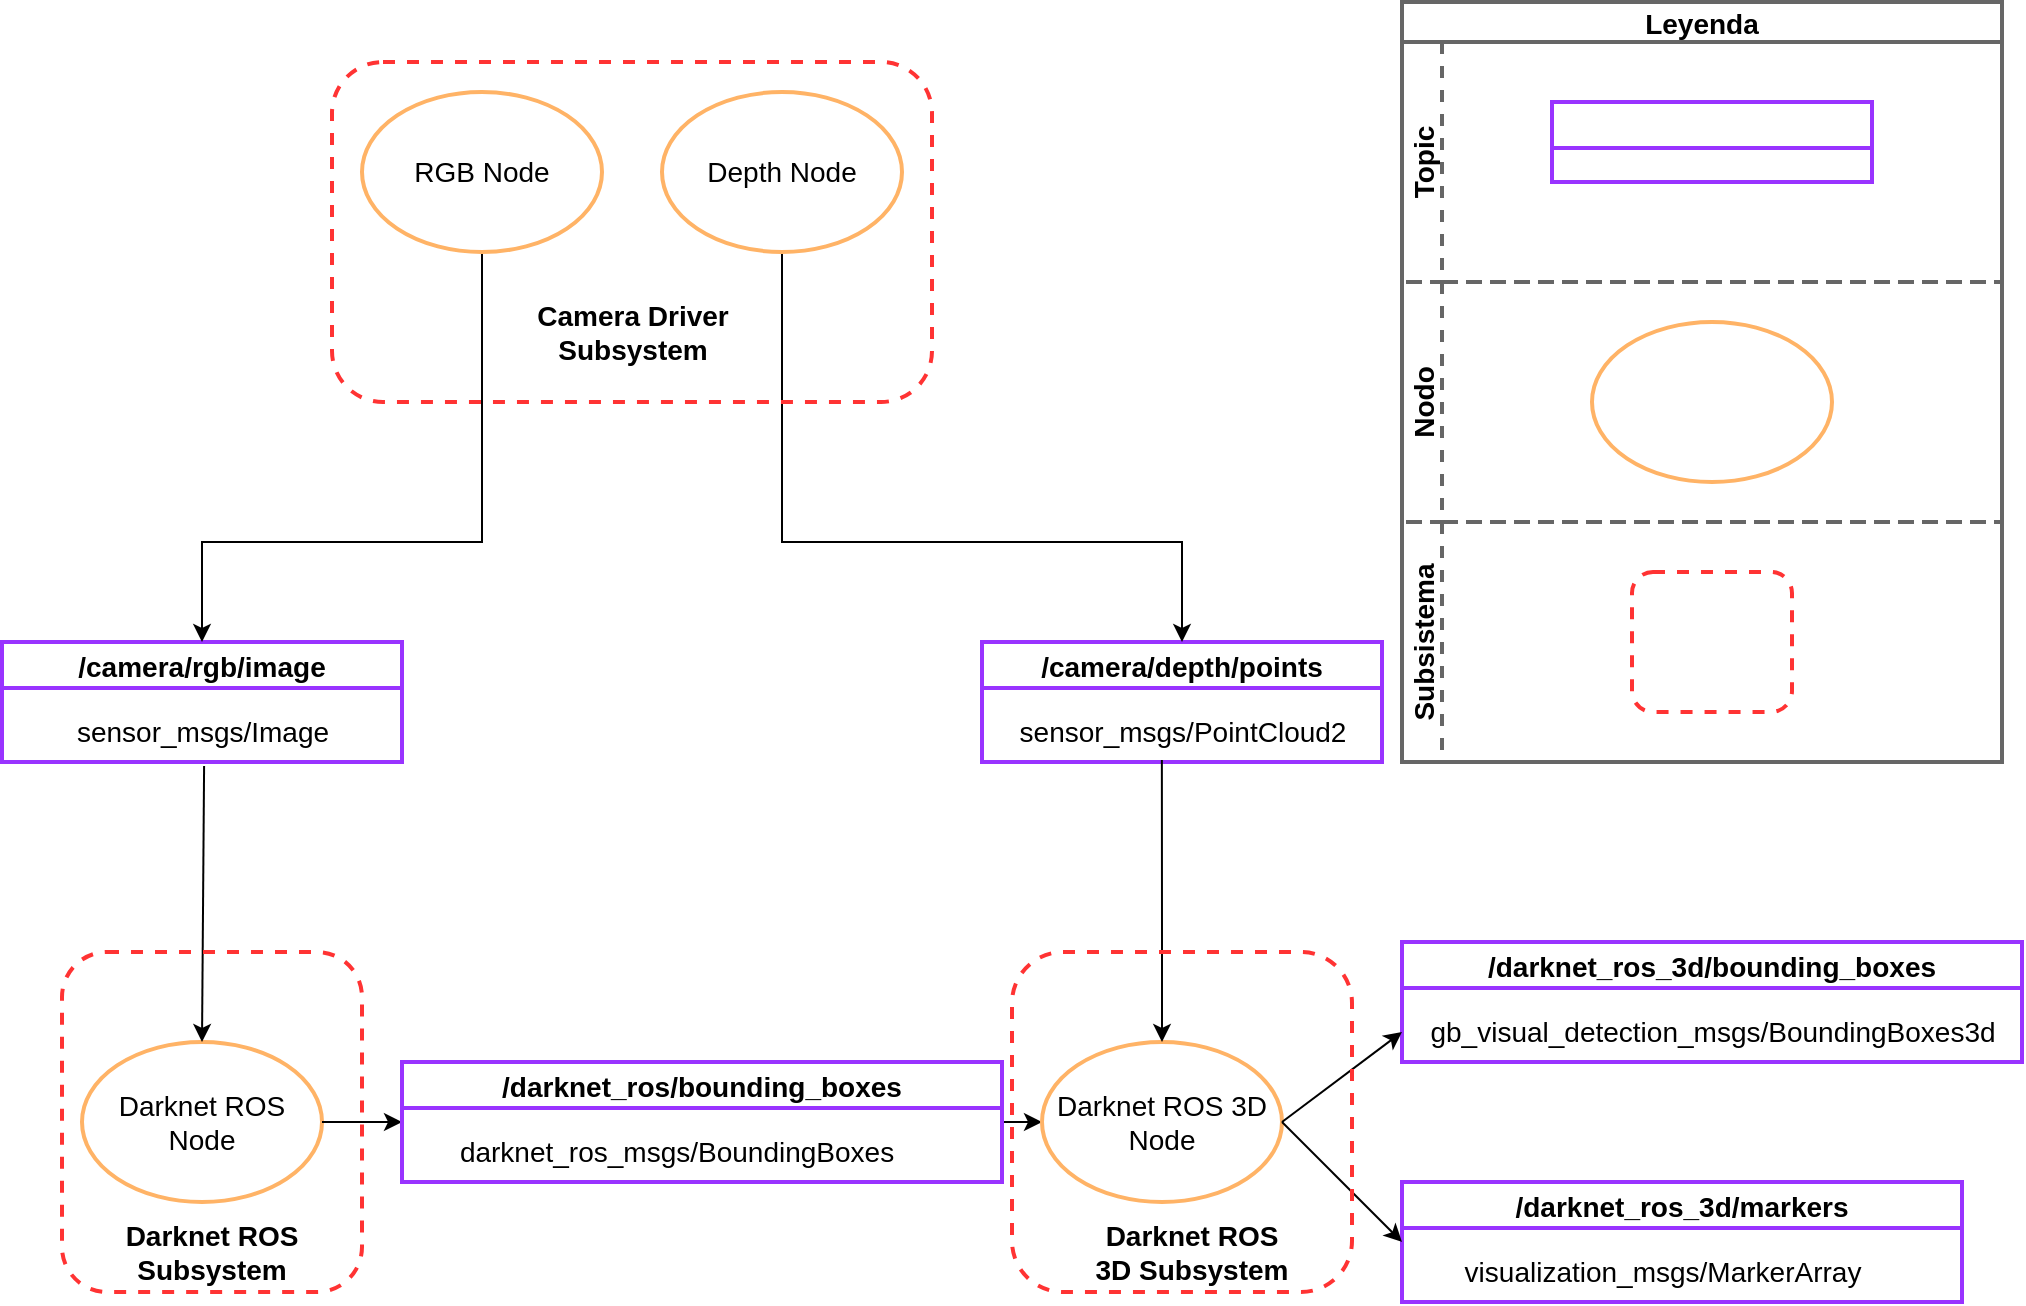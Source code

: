 <mxfile version="20.4.1" type="github">
  <diagram id="prtHgNgQTEPvFCAcTncT" name="Page-1">
    <mxGraphModel dx="2219" dy="913" grid="1" gridSize="10" guides="1" tooltips="1" connect="1" arrows="1" fold="1" page="1" pageScale="1" pageWidth="827" pageHeight="1169" math="0" shadow="0">
      <root>
        <mxCell id="0" />
        <mxCell id="1" parent="0" />
        <mxCell id="816tmAHv5r7IAD_qv0HO-7" value="/camera/rgb/image" style="swimlane;strokeColor=#9933FF;strokeWidth=2;fontSize=14;" vertex="1" parent="1">
          <mxGeometry x="-60" y="410" width="200" height="60" as="geometry">
            <mxRectangle x="250" y="140" width="180" height="30" as="alternateBounds" />
          </mxGeometry>
        </mxCell>
        <mxCell id="816tmAHv5r7IAD_qv0HO-9" value="sensor_msgs/Image" style="text;html=1;align=center;verticalAlign=middle;resizable=0;points=[];autosize=1;strokeColor=none;fillColor=none;fontSize=14;" vertex="1" parent="816tmAHv5r7IAD_qv0HO-7">
          <mxGeometry x="25" y="30" width="150" height="30" as="geometry" />
        </mxCell>
        <mxCell id="816tmAHv5r7IAD_qv0HO-11" value="Darknet ROS Node" style="ellipse;whiteSpace=wrap;html=1;fontSize=14;strokeColor=#FFB366;strokeWidth=2;" vertex="1" parent="1">
          <mxGeometry x="-20" y="610" width="120" height="80" as="geometry" />
        </mxCell>
        <mxCell id="816tmAHv5r7IAD_qv0HO-12" value="/camera/depth/points" style="swimlane;strokeColor=#9933FF;strokeWidth=2;fontSize=14;" vertex="1" parent="1">
          <mxGeometry x="430" y="410" width="200" height="60" as="geometry">
            <mxRectangle x="250" y="140" width="180" height="30" as="alternateBounds" />
          </mxGeometry>
        </mxCell>
        <mxCell id="816tmAHv5r7IAD_qv0HO-13" value="&lt;div&gt;sensor_msgs/PointCloud2&lt;/div&gt;" style="text;html=1;align=center;verticalAlign=middle;resizable=0;points=[];autosize=1;strokeColor=none;fillColor=none;fontSize=14;" vertex="1" parent="816tmAHv5r7IAD_qv0HO-12">
          <mxGeometry x="5" y="30" width="190" height="30" as="geometry" />
        </mxCell>
        <mxCell id="816tmAHv5r7IAD_qv0HO-18" style="edgeStyle=orthogonalEdgeStyle;rounded=0;orthogonalLoop=1;jettySize=auto;html=1;exitX=0.5;exitY=1;exitDx=0;exitDy=0;entryX=0.5;entryY=0;entryDx=0;entryDy=0;fontSize=14;" edge="1" parent="1" source="816tmAHv5r7IAD_qv0HO-4" target="816tmAHv5r7IAD_qv0HO-12">
          <mxGeometry relative="1" as="geometry">
            <Array as="points">
              <mxPoint x="330" y="360" />
              <mxPoint x="530" y="360" />
            </Array>
          </mxGeometry>
        </mxCell>
        <mxCell id="816tmAHv5r7IAD_qv0HO-15" style="edgeStyle=orthogonalEdgeStyle;rounded=0;orthogonalLoop=1;jettySize=auto;html=1;exitX=0.5;exitY=1;exitDx=0;exitDy=0;fontSize=14;entryX=0.5;entryY=0;entryDx=0;entryDy=0;" edge="1" parent="1" source="816tmAHv5r7IAD_qv0HO-3" target="816tmAHv5r7IAD_qv0HO-7">
          <mxGeometry relative="1" as="geometry">
            <mxPoint x="30" y="400" as="targetPoint" />
            <Array as="points">
              <mxPoint x="180" y="360" />
              <mxPoint x="40" y="360" />
            </Array>
          </mxGeometry>
        </mxCell>
        <mxCell id="816tmAHv5r7IAD_qv0HO-19" value="" style="endArrow=classic;html=1;rounded=0;fontSize=14;exitX=1;exitY=0.5;exitDx=0;exitDy=0;" edge="1" parent="1" source="816tmAHv5r7IAD_qv0HO-11">
          <mxGeometry width="50" height="50" relative="1" as="geometry">
            <mxPoint x="140" y="650" as="sourcePoint" />
            <mxPoint x="140" y="650" as="targetPoint" />
          </mxGeometry>
        </mxCell>
        <mxCell id="816tmAHv5r7IAD_qv0HO-20" value="" style="endArrow=classic;html=1;rounded=0;fontSize=14;exitX=0.507;exitY=1.067;exitDx=0;exitDy=0;exitPerimeter=0;entryX=0.5;entryY=0;entryDx=0;entryDy=0;" edge="1" parent="1" source="816tmAHv5r7IAD_qv0HO-9" target="816tmAHv5r7IAD_qv0HO-11">
          <mxGeometry width="50" height="50" relative="1" as="geometry">
            <mxPoint x="110" y="570" as="sourcePoint" />
            <mxPoint x="160" y="520" as="targetPoint" />
          </mxGeometry>
        </mxCell>
        <mxCell id="816tmAHv5r7IAD_qv0HO-23" style="edgeStyle=orthogonalEdgeStyle;rounded=0;orthogonalLoop=1;jettySize=auto;html=1;exitX=1;exitY=0.5;exitDx=0;exitDy=0;fontSize=14;entryX=0;entryY=0.5;entryDx=0;entryDy=0;" edge="1" parent="1" source="816tmAHv5r7IAD_qv0HO-21" target="816tmAHv5r7IAD_qv0HO-24">
          <mxGeometry relative="1" as="geometry">
            <mxPoint x="430" y="650" as="targetPoint" />
            <Array as="points" />
          </mxGeometry>
        </mxCell>
        <mxCell id="816tmAHv5r7IAD_qv0HO-21" value="/darknet_ros/bounding_boxes" style="swimlane;strokeColor=#9933FF;strokeWidth=2;fontSize=14;" vertex="1" parent="1">
          <mxGeometry x="140" y="620" width="300" height="60" as="geometry">
            <mxRectangle x="250" y="140" width="180" height="30" as="alternateBounds" />
          </mxGeometry>
        </mxCell>
        <mxCell id="816tmAHv5r7IAD_qv0HO-22" value="darknet_ros_msgs/BoundingBoxes" style="text;html=1;align=center;verticalAlign=middle;resizable=0;points=[];autosize=1;strokeColor=none;fillColor=none;fontSize=14;" vertex="1" parent="816tmAHv5r7IAD_qv0HO-21">
          <mxGeometry x="17" y="30" width="240" height="30" as="geometry" />
        </mxCell>
        <mxCell id="816tmAHv5r7IAD_qv0HO-26" value="" style="rounded=1;whiteSpace=wrap;html=1;strokeColor=#FF3333;strokeWidth=2;fontSize=14;fillColor=none;dashed=1;" vertex="1" parent="816tmAHv5r7IAD_qv0HO-21">
          <mxGeometry x="-170" y="-55" width="150" height="170" as="geometry" />
        </mxCell>
        <mxCell id="816tmAHv5r7IAD_qv0HO-27" value="&lt;b&gt;Darknet ROS Subsystem&lt;/b&gt;" style="text;html=1;strokeColor=none;fillColor=none;align=center;verticalAlign=middle;whiteSpace=wrap;rounded=0;dashed=1;strokeWidth=2;fontSize=14;" vertex="1" parent="816tmAHv5r7IAD_qv0HO-21">
          <mxGeometry x="-155" y="80" width="120" height="30" as="geometry" />
        </mxCell>
        <mxCell id="816tmAHv5r7IAD_qv0HO-24" value="Darknet ROS 3D Node" style="ellipse;whiteSpace=wrap;html=1;fontSize=14;strokeColor=#FFB366;strokeWidth=2;" vertex="1" parent="1">
          <mxGeometry x="460" y="610" width="120" height="80" as="geometry" />
        </mxCell>
        <mxCell id="816tmAHv5r7IAD_qv0HO-25" value="" style="endArrow=classic;html=1;rounded=0;fontSize=14;entryX=0.5;entryY=0;entryDx=0;entryDy=0;exitX=0.447;exitY=0.967;exitDx=0;exitDy=0;exitPerimeter=0;" edge="1" parent="1" source="816tmAHv5r7IAD_qv0HO-13" target="816tmAHv5r7IAD_qv0HO-24">
          <mxGeometry width="50" height="50" relative="1" as="geometry">
            <mxPoint x="490" y="530" as="sourcePoint" />
            <mxPoint x="505" y="520" as="targetPoint" />
            <Array as="points">
              <mxPoint x="520" y="560" />
            </Array>
          </mxGeometry>
        </mxCell>
        <mxCell id="816tmAHv5r7IAD_qv0HO-28" value="/darknet_ros_3d/bounding_boxes" style="swimlane;strokeColor=#9933FF;strokeWidth=2;fontSize=14;" vertex="1" parent="1">
          <mxGeometry x="640" y="560" width="310" height="60" as="geometry">
            <mxRectangle x="640" y="560" width="180" height="30" as="alternateBounds" />
          </mxGeometry>
        </mxCell>
        <mxCell id="816tmAHv5r7IAD_qv0HO-29" value="gb_visual_detection_msgs/BoundingBoxes3d" style="text;html=1;align=center;verticalAlign=middle;resizable=0;points=[];autosize=1;strokeColor=none;fillColor=none;fontSize=14;" vertex="1" parent="816tmAHv5r7IAD_qv0HO-28">
          <mxGeometry y="30" width="310" height="30" as="geometry" />
        </mxCell>
        <mxCell id="816tmAHv5r7IAD_qv0HO-31" value="" style="endArrow=classic;html=1;rounded=0;fontSize=14;entryX=0;entryY=0.75;entryDx=0;entryDy=0;exitX=1;exitY=0.5;exitDx=0;exitDy=0;" edge="1" parent="1" source="816tmAHv5r7IAD_qv0HO-24" target="816tmAHv5r7IAD_qv0HO-28">
          <mxGeometry width="50" height="50" relative="1" as="geometry">
            <mxPoint x="560" y="640" as="sourcePoint" />
            <mxPoint x="610" y="590" as="targetPoint" />
          </mxGeometry>
        </mxCell>
        <mxCell id="816tmAHv5r7IAD_qv0HO-32" value="/darknet_ros_3d/markers" style="swimlane;strokeColor=#9933FF;strokeWidth=2;fontSize=14;" vertex="1" parent="1">
          <mxGeometry x="640" y="680" width="280" height="60" as="geometry">
            <mxRectangle x="250" y="140" width="180" height="30" as="alternateBounds" />
          </mxGeometry>
        </mxCell>
        <mxCell id="816tmAHv5r7IAD_qv0HO-33" value="visualization_msgs/MarkerArray" style="text;html=1;align=center;verticalAlign=middle;resizable=0;points=[];autosize=1;strokeColor=none;fillColor=none;fontSize=14;" vertex="1" parent="816tmAHv5r7IAD_qv0HO-32">
          <mxGeometry x="20" y="30" width="220" height="30" as="geometry" />
        </mxCell>
        <mxCell id="816tmAHv5r7IAD_qv0HO-36" value="&lt;b&gt;Darknet ROS 3D Subsystem&lt;/b&gt;" style="text;html=1;strokeColor=none;fillColor=none;align=center;verticalAlign=middle;whiteSpace=wrap;rounded=0;dashed=1;strokeWidth=2;fontSize=14;" vertex="1" parent="816tmAHv5r7IAD_qv0HO-32">
          <mxGeometry x="-160" y="20" width="110" height="30" as="geometry" />
        </mxCell>
        <mxCell id="816tmAHv5r7IAD_qv0HO-34" value="" style="endArrow=classic;html=1;rounded=0;fontSize=14;exitX=1;exitY=0.5;exitDx=0;exitDy=0;entryX=0;entryY=0.5;entryDx=0;entryDy=0;" edge="1" parent="1" source="816tmAHv5r7IAD_qv0HO-24" target="816tmAHv5r7IAD_qv0HO-32">
          <mxGeometry width="50" height="50" relative="1" as="geometry">
            <mxPoint x="600" y="530" as="sourcePoint" />
            <mxPoint x="640" y="760" as="targetPoint" />
          </mxGeometry>
        </mxCell>
        <mxCell id="816tmAHv5r7IAD_qv0HO-35" value="" style="rounded=1;whiteSpace=wrap;html=1;strokeColor=#FF3333;strokeWidth=2;fontSize=14;fillColor=none;dashed=1;" vertex="1" parent="1">
          <mxGeometry x="445" y="565" width="170" height="170" as="geometry" />
        </mxCell>
        <mxCell id="816tmAHv5r7IAD_qv0HO-37" value="" style="rounded=1;whiteSpace=wrap;html=1;strokeColor=#FF3333;strokeWidth=2;fontSize=14;fillColor=none;dashed=1;" vertex="1" parent="1">
          <mxGeometry x="105" y="120" width="300" height="170" as="geometry" />
        </mxCell>
        <mxCell id="816tmAHv5r7IAD_qv0HO-2" value="&lt;font style=&quot;font-size: 14px;&quot;&gt;&lt;b&gt;Camera Driver Subsystem&lt;/b&gt;&lt;/font&gt;" style="text;html=1;strokeColor=none;fillColor=none;align=center;verticalAlign=middle;whiteSpace=wrap;rounded=0;" vertex="1" parent="1">
          <mxGeometry x="192.5" y="240" width="125" height="30" as="geometry" />
        </mxCell>
        <mxCell id="816tmAHv5r7IAD_qv0HO-3" value="&lt;div&gt;RGB Node&lt;br&gt;&lt;/div&gt;" style="ellipse;whiteSpace=wrap;html=1;fontSize=14;strokeColor=#FFB366;strokeWidth=2;" vertex="1" parent="1">
          <mxGeometry x="120" y="135" width="120" height="80" as="geometry" />
        </mxCell>
        <mxCell id="816tmAHv5r7IAD_qv0HO-4" value="&lt;div&gt;Depth Node&lt;br&gt;&lt;/div&gt;" style="ellipse;whiteSpace=wrap;html=1;fontSize=14;strokeColor=#FFB366;strokeWidth=2;" vertex="1" parent="1">
          <mxGeometry x="270" y="135" width="120" height="80" as="geometry" />
        </mxCell>
        <mxCell id="816tmAHv5r7IAD_qv0HO-45" value="Leyenda" style="swimlane;childLayout=stackLayout;resizeParent=1;resizeParentMax=0;horizontal=1;startSize=20;horizontalStack=0;strokeColor=#666666;strokeWidth=2;fontSize=14;fillColor=none;" vertex="1" parent="1">
          <mxGeometry x="640" y="90" width="300" height="380" as="geometry">
            <mxRectangle x="640" y="90" width="100" height="30" as="alternateBounds" />
          </mxGeometry>
        </mxCell>
        <mxCell id="816tmAHv5r7IAD_qv0HO-46" value="Topic" style="swimlane;startSize=20;horizontal=0;strokeColor=#666666;strokeWidth=2;fontSize=14;fillColor=none;dashed=1;" vertex="1" parent="816tmAHv5r7IAD_qv0HO-45">
          <mxGeometry y="20" width="300" height="120" as="geometry" />
        </mxCell>
        <mxCell id="816tmAHv5r7IAD_qv0HO-38" value="" style="swimlane;strokeColor=#9933FF;strokeWidth=2;fontSize=14;" vertex="1" parent="816tmAHv5r7IAD_qv0HO-46">
          <mxGeometry x="75" y="30" width="160" height="40" as="geometry">
            <mxRectangle x="250" y="140" width="180" height="30" as="alternateBounds" />
          </mxGeometry>
        </mxCell>
        <mxCell id="816tmAHv5r7IAD_qv0HO-47" value="Nodo" style="swimlane;startSize=20;horizontal=0;dashed=1;strokeColor=#666666;strokeWidth=2;fontSize=14;fillColor=none;" vertex="1" parent="816tmAHv5r7IAD_qv0HO-45">
          <mxGeometry y="140" width="300" height="120" as="geometry">
            <mxRectangle y="140" width="300" height="30" as="alternateBounds" />
          </mxGeometry>
        </mxCell>
        <mxCell id="816tmAHv5r7IAD_qv0HO-49" value="" style="ellipse;whiteSpace=wrap;html=1;fontSize=14;strokeColor=#FFB366;strokeWidth=2;" vertex="1" parent="816tmAHv5r7IAD_qv0HO-47">
          <mxGeometry x="95" y="20" width="120" height="80" as="geometry" />
        </mxCell>
        <mxCell id="816tmAHv5r7IAD_qv0HO-48" value="Subsistema" style="swimlane;startSize=20;horizontal=0;dashed=1;strokeColor=#666666;strokeWidth=2;fontSize=14;fillColor=none;" vertex="1" parent="816tmAHv5r7IAD_qv0HO-45">
          <mxGeometry y="260" width="300" height="120" as="geometry" />
        </mxCell>
        <mxCell id="816tmAHv5r7IAD_qv0HO-50" value="" style="rounded=1;whiteSpace=wrap;html=1;strokeColor=#FF3333;strokeWidth=2;fontSize=14;fillColor=none;dashed=1;" vertex="1" parent="816tmAHv5r7IAD_qv0HO-48">
          <mxGeometry x="115" y="25" width="80" height="70" as="geometry" />
        </mxCell>
      </root>
    </mxGraphModel>
  </diagram>
</mxfile>
